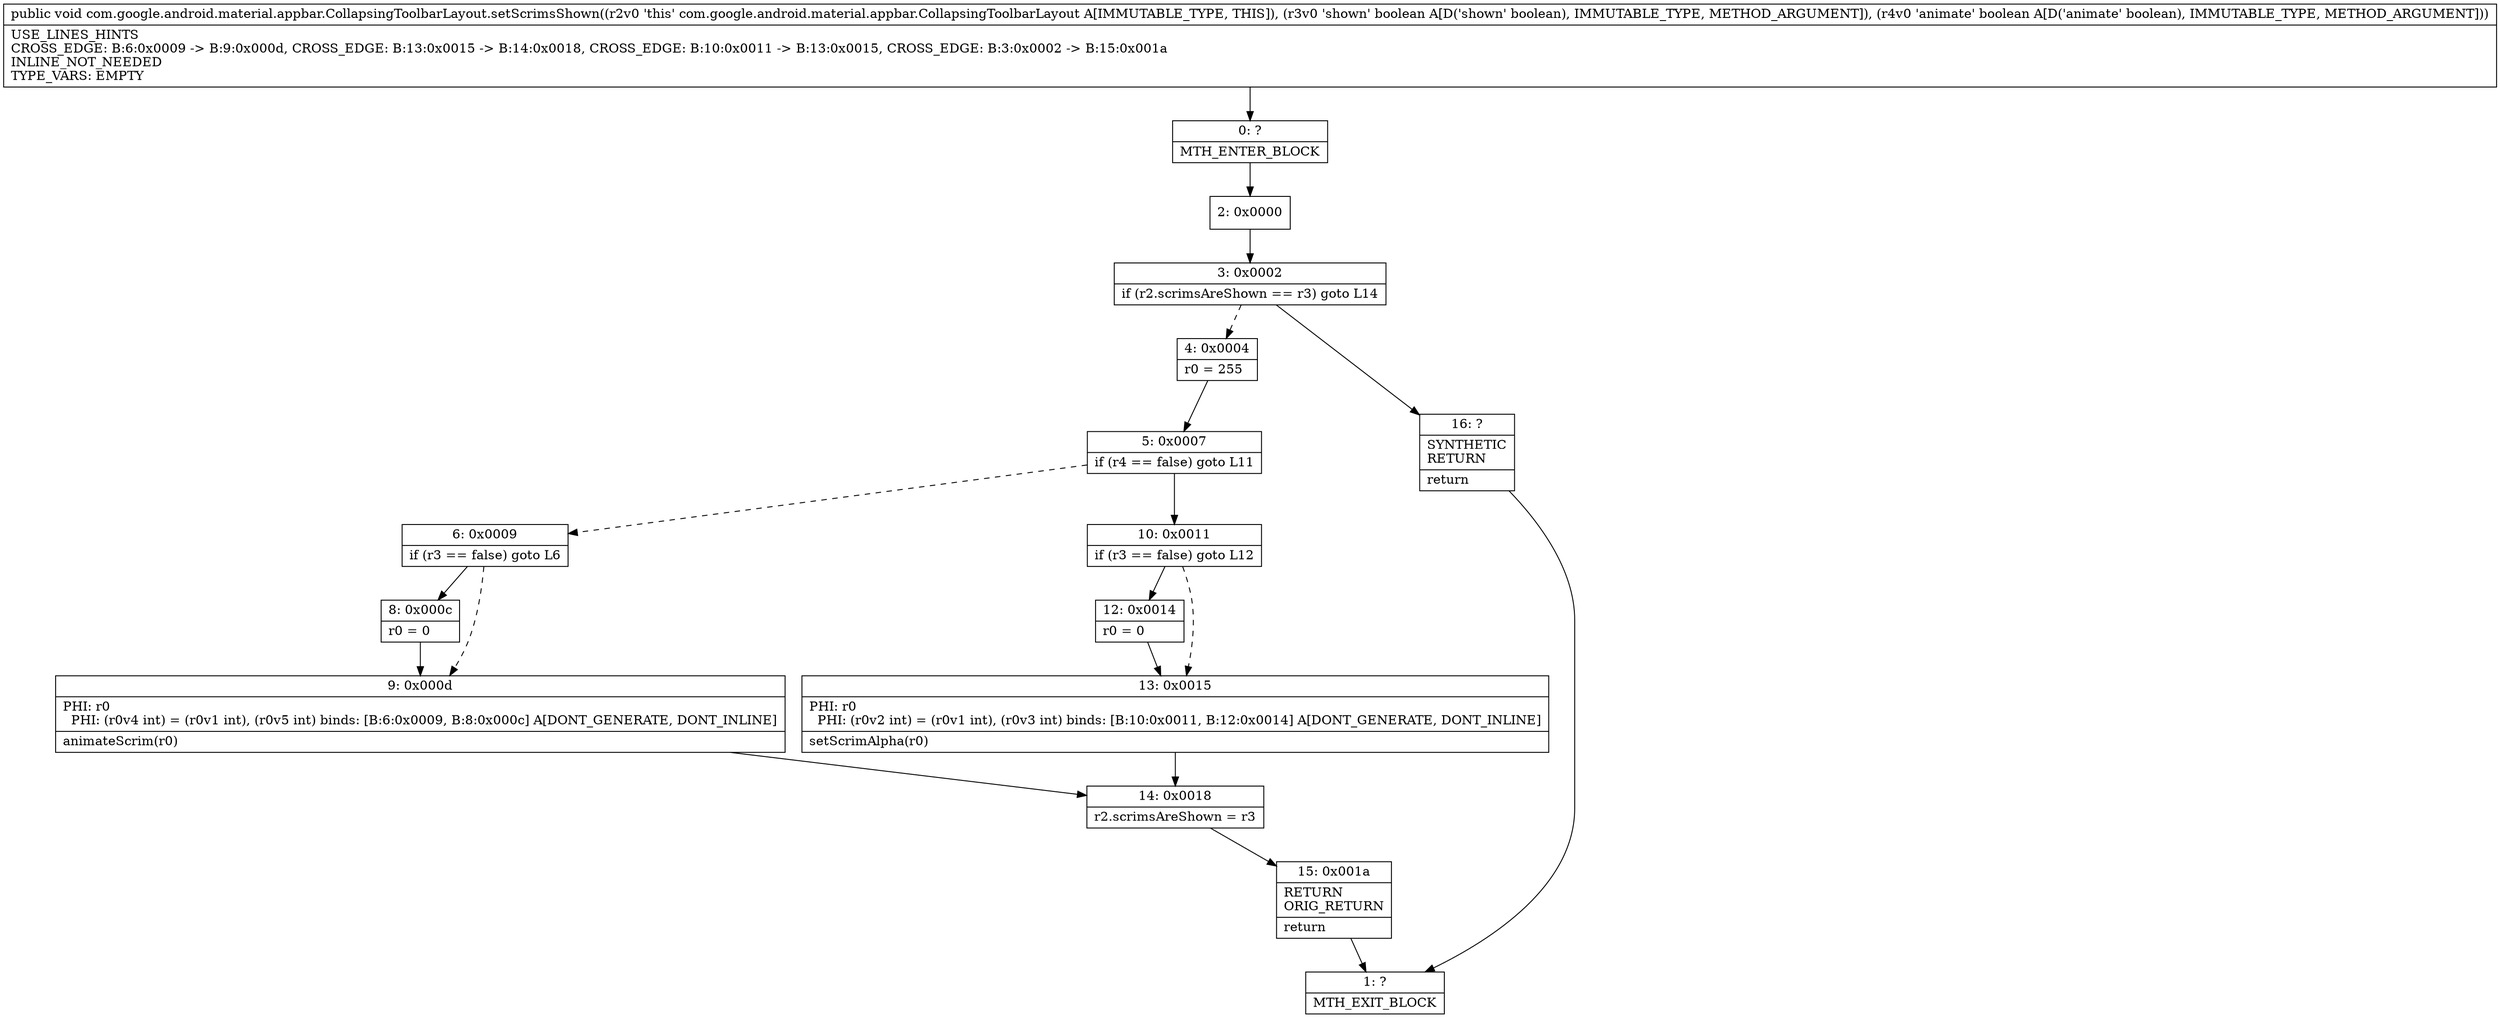 digraph "CFG forcom.google.android.material.appbar.CollapsingToolbarLayout.setScrimsShown(ZZ)V" {
Node_0 [shape=record,label="{0\:\ ?|MTH_ENTER_BLOCK\l}"];
Node_2 [shape=record,label="{2\:\ 0x0000}"];
Node_3 [shape=record,label="{3\:\ 0x0002|if (r2.scrimsAreShown == r3) goto L14\l}"];
Node_4 [shape=record,label="{4\:\ 0x0004|r0 = 255\l}"];
Node_5 [shape=record,label="{5\:\ 0x0007|if (r4 == false) goto L11\l}"];
Node_6 [shape=record,label="{6\:\ 0x0009|if (r3 == false) goto L6\l}"];
Node_8 [shape=record,label="{8\:\ 0x000c|r0 = 0\l}"];
Node_9 [shape=record,label="{9\:\ 0x000d|PHI: r0 \l  PHI: (r0v4 int) = (r0v1 int), (r0v5 int) binds: [B:6:0x0009, B:8:0x000c] A[DONT_GENERATE, DONT_INLINE]\l|animateScrim(r0)\l}"];
Node_14 [shape=record,label="{14\:\ 0x0018|r2.scrimsAreShown = r3\l}"];
Node_15 [shape=record,label="{15\:\ 0x001a|RETURN\lORIG_RETURN\l|return\l}"];
Node_1 [shape=record,label="{1\:\ ?|MTH_EXIT_BLOCK\l}"];
Node_10 [shape=record,label="{10\:\ 0x0011|if (r3 == false) goto L12\l}"];
Node_12 [shape=record,label="{12\:\ 0x0014|r0 = 0\l}"];
Node_13 [shape=record,label="{13\:\ 0x0015|PHI: r0 \l  PHI: (r0v2 int) = (r0v1 int), (r0v3 int) binds: [B:10:0x0011, B:12:0x0014] A[DONT_GENERATE, DONT_INLINE]\l|setScrimAlpha(r0)\l}"];
Node_16 [shape=record,label="{16\:\ ?|SYNTHETIC\lRETURN\l|return\l}"];
MethodNode[shape=record,label="{public void com.google.android.material.appbar.CollapsingToolbarLayout.setScrimsShown((r2v0 'this' com.google.android.material.appbar.CollapsingToolbarLayout A[IMMUTABLE_TYPE, THIS]), (r3v0 'shown' boolean A[D('shown' boolean), IMMUTABLE_TYPE, METHOD_ARGUMENT]), (r4v0 'animate' boolean A[D('animate' boolean), IMMUTABLE_TYPE, METHOD_ARGUMENT]))  | USE_LINES_HINTS\lCROSS_EDGE: B:6:0x0009 \-\> B:9:0x000d, CROSS_EDGE: B:13:0x0015 \-\> B:14:0x0018, CROSS_EDGE: B:10:0x0011 \-\> B:13:0x0015, CROSS_EDGE: B:3:0x0002 \-\> B:15:0x001a\lINLINE_NOT_NEEDED\lTYPE_VARS: EMPTY\l}"];
MethodNode -> Node_0;Node_0 -> Node_2;
Node_2 -> Node_3;
Node_3 -> Node_4[style=dashed];
Node_3 -> Node_16;
Node_4 -> Node_5;
Node_5 -> Node_6[style=dashed];
Node_5 -> Node_10;
Node_6 -> Node_8;
Node_6 -> Node_9[style=dashed];
Node_8 -> Node_9;
Node_9 -> Node_14;
Node_14 -> Node_15;
Node_15 -> Node_1;
Node_10 -> Node_12;
Node_10 -> Node_13[style=dashed];
Node_12 -> Node_13;
Node_13 -> Node_14;
Node_16 -> Node_1;
}

